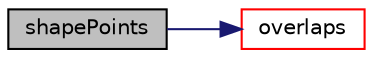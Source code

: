digraph "shapePoints"
{
  bgcolor="transparent";
  edge [fontname="Helvetica",fontsize="10",labelfontname="Helvetica",labelfontsize="10"];
  node [fontname="Helvetica",fontsize="10",shape=record];
  rankdir="LR";
  Node31 [label="shapePoints",height=0.2,width=0.4,color="black", fillcolor="grey75", style="filled", fontcolor="black"];
  Node31 -> Node32 [color="midnightblue",fontsize="10",style="solid",fontname="Helvetica"];
  Node32 [label="overlaps",height=0.2,width=0.4,color="red",URL="$a26765.html#a1915c0938452ba641c6ccf39df02dfad",tooltip="Does (bb of) shape at index overlap bb. "];
}
